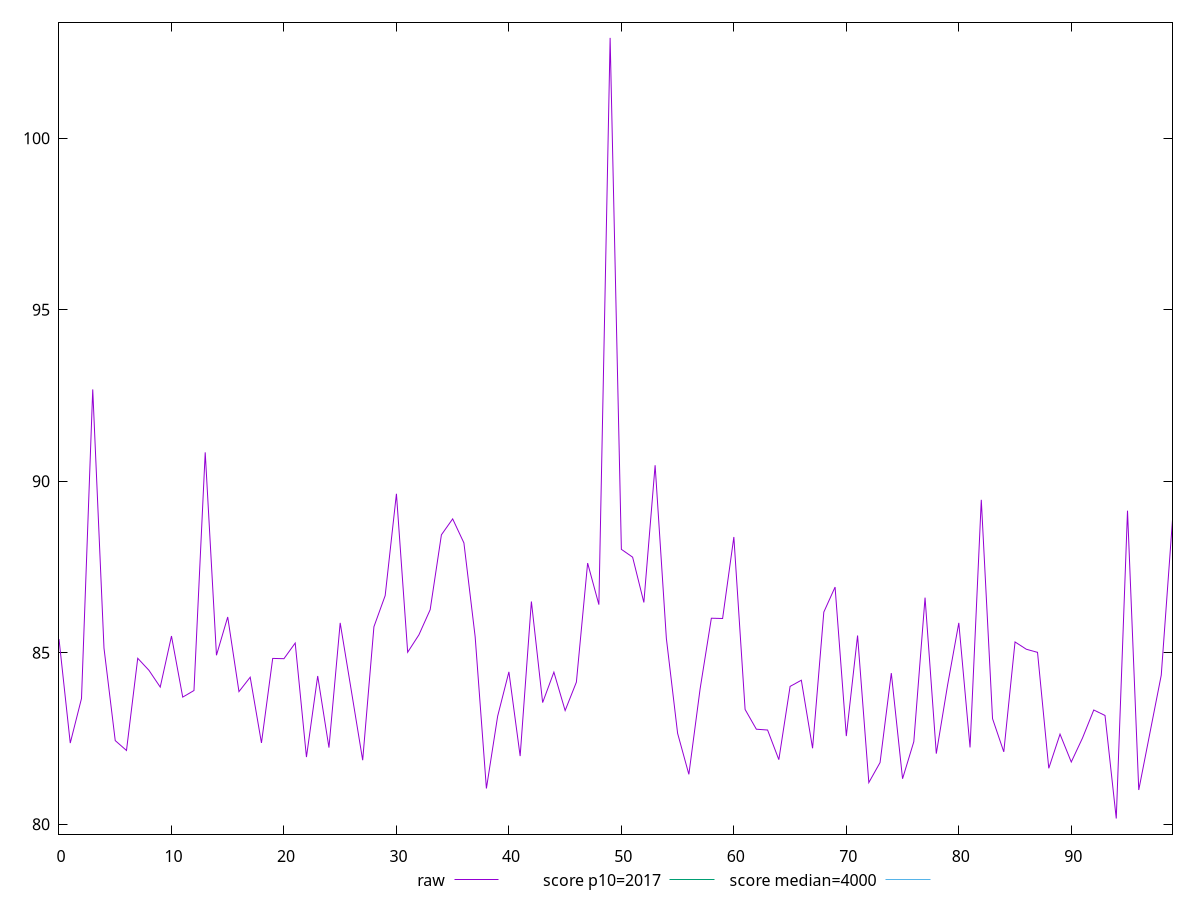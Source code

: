 reset

$raw <<EOF
0 85.396
1 82.36399999999999
2 83.66399999999999
3 92.67599999999997
4 85.13199999999998
5 82.43599999999998
6 82.14799999999997
7 84.836
8 84.48399999999998
9 83.996
10 85.484
11 83.70399999999998
12 83.896
13 90.83999999999999
14 84.92399999999999
15 86.03999999999998
16 83.864
17 84.284
18 82.368
19 84.832
20 84.824
21 85.27999999999997
22 81.95599999999999
23 84.32
24 82.232
25 85.868
26 83.872
27 81.86399999999999
28 85.756
29 86.664
30 89.632
31 85.01199999999999
32 85.51999999999998
33 86.252
34 88.436
35 88.89999999999999
36 88.2
37 85.46399999999998
38 81.03999999999998
39 83.148
40 84.43999999999998
41 81.984
42 86.49199999999998
43 83.54399999999998
44 84.43199999999997
45 83.31199999999998
46 84.13999999999999
47 87.612
48 86.39999999999999
49 102.92399999999999
50 88.012
51 87.78399999999999
52 86.46399999999998
53 90.46399999999998
54 85.416
55 82.64799999999998
56 81.452
57 83.94399999999999
58 86.00399999999999
59 85.99599999999998
60 88.37199999999999
61 83.344
62 82.76799999999999
63 82.744
64 81.87999999999998
65 84.016
66 84.19599999999998
67 82.212
68 86.184
69 86.91199999999998
70 82.56799999999998
71 85.5
72 81.21199999999999
73 81.796
74 84.40399999999998
75 81.324
76 82.40399999999998
77 86.60399999999997
78 82.05599999999998
79 84.048
80 85.868
81 82.23599999999999
82 89.45599999999999
83 83.076
84 82.108
85 85.31199999999998
86 85.1
87 85.008
88 81.628
89 82.62400000000001
90 81.812
91 82.512
92 83.328
93 83.16799999999998
94 80.164
95 89.14
96 80.996
97 82.67199999999998
98 84.344
99 88.872
EOF

set key outside below
set xrange [0:99]
set yrange [79.7088:103.3792]
set trange [79.7088:103.3792]
set terminal svg size 640, 500 enhanced background rgb 'white'
set output "report_00008_2021-01-22T20:58:29.167/mainthread-work-breakdown/samples/empty/raw/values.svg"

plot $raw title "raw" with line, \
     2017 title "score p10=2017", \
     4000 title "score median=4000"

reset
